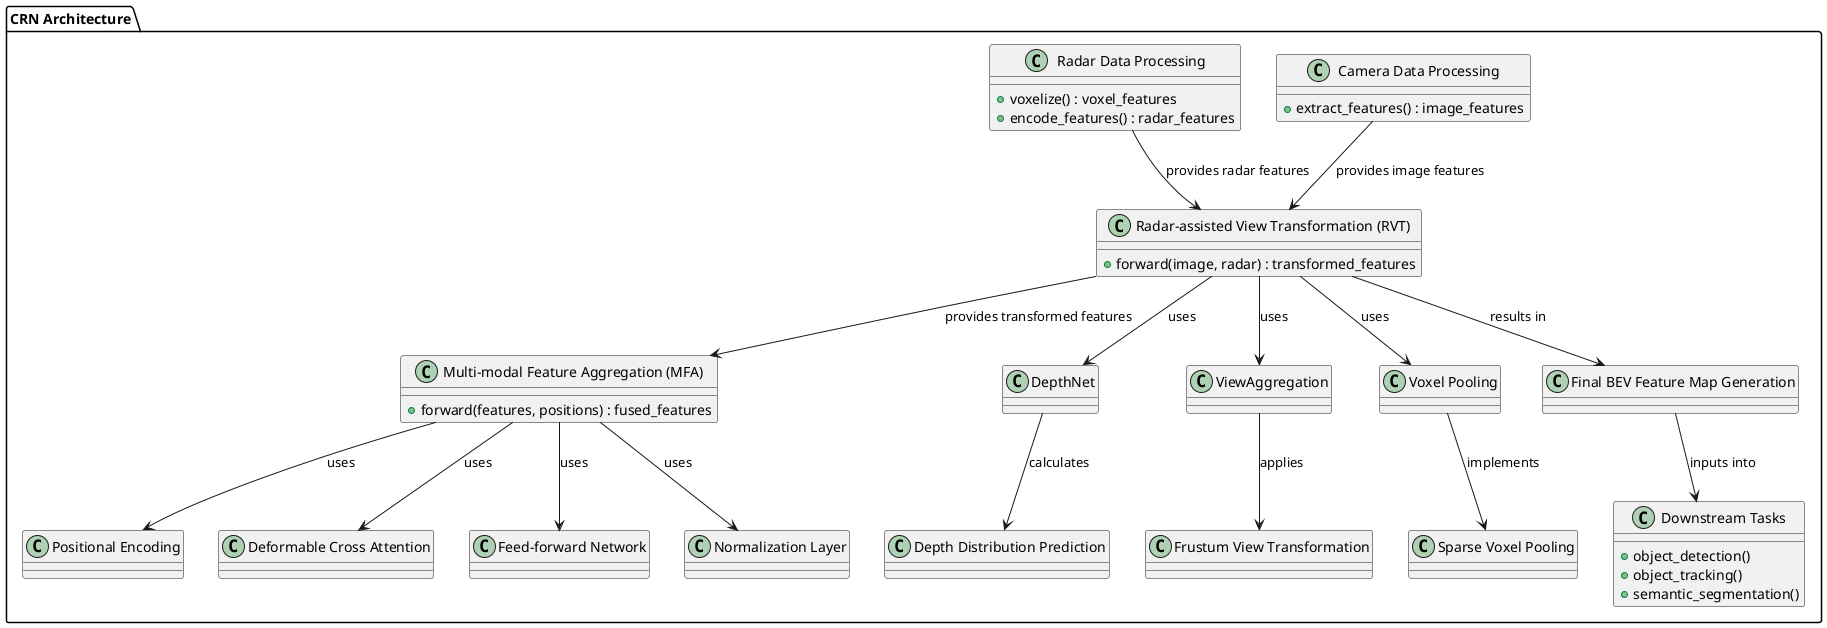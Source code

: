 
@startuml CRN_Full_Architecture_UML

package "CRN Architecture" {

    class "Camera Data Processing" {
        +extract_features() : image_features
    }

    class "Radar Data Processing" {
        +voxelize() : voxel_features
        +encode_features() : radar_features
    }

    class "Multi-modal Feature Aggregation (MFA)" {
        +forward(features, positions) : fused_features
    }

    class "Radar-assisted View Transformation (RVT)" {
        +forward(image, radar) : transformed_features
    }

    class "Positional Encoding" {
    }

    class "Deformable Cross Attention" {
    }

    class "Feed-forward Network" {
    }

    class "Normalization Layer" {
    }

    class "DepthNet" {
    }

    class "ViewAggregation" {
    }

    class "Voxel Pooling" {
    }

    class "Depth Distribution Prediction" {
    }

    class "Frustum View Transformation" {
    }

    class "Sparse Voxel Pooling" {
    }

    class "Final BEV Feature Map Generation" {
    }

    class "Downstream Tasks" {
        +object_detection()
        +object_tracking()
        +semantic_segmentation()
    }

    "Camera Data Processing" --> "Radar-assisted View Transformation (RVT)" : provides image features
    "Radar Data Processing" --> "Radar-assisted View Transformation (RVT)" : provides radar features
    "Radar-assisted View Transformation (RVT)" --> "Multi-modal Feature Aggregation (MFA)" : provides transformed features
    "Multi-modal Feature Aggregation (MFA)" --> "Positional Encoding" : uses
    "Multi-modal Feature Aggregation (MFA)" --> "Deformable Cross Attention" : uses
    "Multi-modal Feature Aggregation (MFA)" --> "Feed-forward Network" : uses
    "Multi-modal Feature Aggregation (MFA)" --> "Normalization Layer" : uses
    "Radar-assisted View Transformation (RVT)" --> "DepthNet" : uses
    "Radar-assisted View Transformation (RVT)" --> "ViewAggregation" : uses
    "Radar-assisted View Transformation (RVT)" --> "Voxel Pooling" : uses
    "DepthNet" --> "Depth Distribution Prediction" : calculates
    "ViewAggregation" --> "Frustum View Transformation" : applies
    "Voxel Pooling" --> "Sparse Voxel Pooling" : implements
    "Radar-assisted View Transformation (RVT)" --> "Final BEV Feature Map Generation" : results in
    "Final BEV Feature Map Generation" --> "Downstream Tasks" : inputs into

}

@enduml
